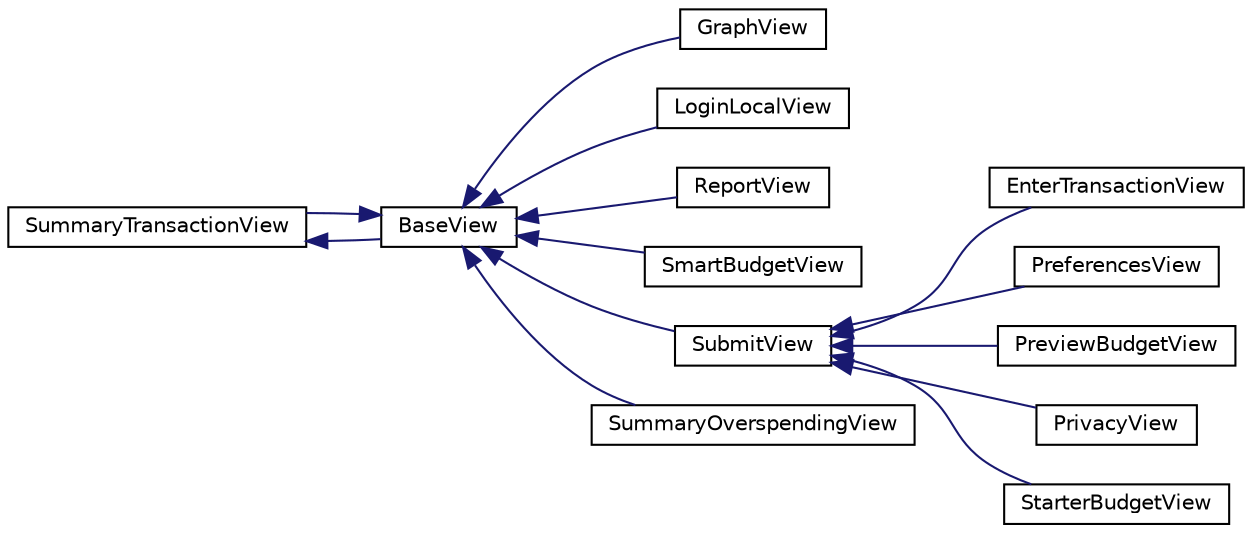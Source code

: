 digraph "Graphical Class Hierarchy"
{
 // LATEX_PDF_SIZE
  edge [fontname="Helvetica",fontsize="10",labelfontname="Helvetica",labelfontsize="10"];
  node [fontname="Helvetica",fontsize="10",shape=record];
  rankdir="LR";
  Node12 [label="QWidget",height=0.2,width=0.4,color="grey75", fillcolor="white", style="filled",tooltip=" "];
  Node12 -> Node0 [dir="back",color="midnightblue",fontsize="10",style="solid",fontname="Helvetica"];
  Node0 [label="BaseView",height=0.2,width=0.4,color="black", fillcolor="white", style="filled",URL="$classBaseView.html",tooltip=" "];
  Node0 -> Node1 [dir="back",color="midnightblue",fontsize="10",style="solid",fontname="Helvetica"];
  Node1 [label="GraphView",height=0.2,width=0.4,color="black", fillcolor="white", style="filled",URL="$classGraphView.html",tooltip=" "];
  Node0 -> Node2 [dir="back",color="midnightblue",fontsize="10",style="solid",fontname="Helvetica"];
  Node2 [label="LoginLocalView",height=0.2,width=0.4,color="black", fillcolor="white", style="filled",URL="$classLoginLocalView.html",tooltip="View class for the application's login system."];
  Node0 -> Node3 [dir="back",color="midnightblue",fontsize="10",style="solid",fontname="Helvetica"];
  Node3 [label="ReportView",height=0.2,width=0.4,color="black", fillcolor="white", style="filled",URL="$classReportView.html",tooltip=" "];
  Node0 -> Node4 [dir="back",color="midnightblue",fontsize="10",style="solid",fontname="Helvetica"];
  Node4 [label="SmartBudgetView",height=0.2,width=0.4,color="black", fillcolor="white", style="filled",URL="$classSmartBudgetView.html",tooltip=" "];
  Node0 -> Node5 [dir="back",color="midnightblue",fontsize="10",style="solid",fontname="Helvetica"];
  Node5 [label="SubmitView",height=0.2,width=0.4,color="black", fillcolor="white", style="filled",URL="$classSubmitView.html",tooltip=" "];
  Node5 -> Node6 [dir="back",color="midnightblue",fontsize="10",style="solid",fontname="Helvetica"];
  Node6 [label="EnterTransactionView",height=0.2,width=0.4,color="black", fillcolor="white", style="filled",URL="$classEnterTransactionView.html",tooltip=" "];
  Node5 -> Node7 [dir="back",color="midnightblue",fontsize="10",style="solid",fontname="Helvetica"];
  Node7 [label="PreferencesView",height=0.2,width=0.4,color="black", fillcolor="white", style="filled",URL="$classPreferencesView.html",tooltip=" "];
  Node5 -> Node8 [dir="back",color="midnightblue",fontsize="10",style="solid",fontname="Helvetica"];
  Node8 [label="PreviewBudgetView",height=0.2,width=0.4,color="black", fillcolor="white", style="filled",URL="$classPreviewBudgetView.html",tooltip=" "];
  Node5 -> Node9 [dir="back",color="midnightblue",fontsize="10",style="solid",fontname="Helvetica"];
  Node9 [label="PrivacyView",height=0.2,width=0.4,color="black", fillcolor="white", style="filled",URL="$classPrivacyView.html",tooltip=" "];
  Node5 -> Node10 [dir="back",color="midnightblue",fontsize="10",style="solid",fontname="Helvetica"];
  Node10 [label="StarterBudgetView",height=0.2,width=0.4,color="black", fillcolor="white", style="filled",URL="$classStarterBudgetView.html",tooltip=" "];
  Node0 -> Node11 [dir="back",color="midnightblue",fontsize="10",style="solid",fontname="Helvetica"];
  Node11 [label="SummaryOverspendingView",height=0.2,width=0.4,color="black", fillcolor="white", style="filled",URL="$classSummaryOverspendingView.html",tooltip=" "];
  Node0 -> Node12 [dir="back",color="midnightblue",fontsize="10",style="solid",fontname="Helvetica"];
  Node12 [label="SummaryTransactionView",height=0.2,width=0.4,color="black", fillcolor="white", style="filled",URL="$classSummaryTransactionView.html",tooltip=" "];
}
